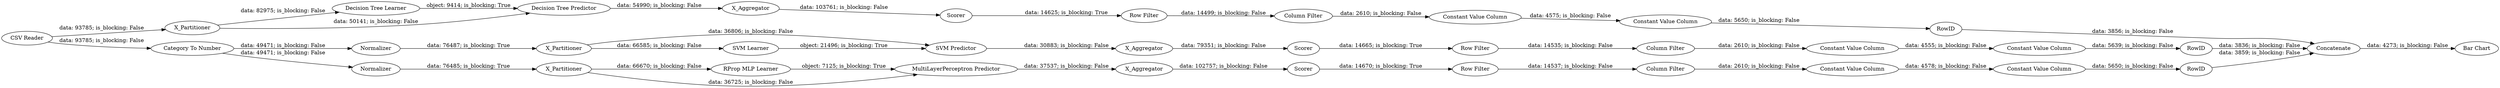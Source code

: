 digraph {
	"9215633664913847906_2" [label=X_Partitioner]
	"-9197766285954900312_292" [label="Constant Value Column"]
	"-9197766285954900312_9" [label="Row Filter"]
	"9215633664913847906_294" [label="Column Filter"]
	"-9197766285954900312_7" [label=X_Aggregator]
	"9215633664913847906_31" [label="RProp MLP Learner"]
	"-9197766285954900312_2" [label=X_Partitioner]
	"-9197766285954900312_290" [label="Constant Value Column"]
	"9215633664913847906_293" [label=RowID]
	"-9197766285954900312_294" [label="Column Filter"]
	"5912707750549755992_9" [label="Row Filter"]
	"-9197766285954900312_40" [label=Normalizer]
	"-9197766285954900312_32" [label="SVM Predictor"]
	"-9197766285954900312_41" [label=Scorer]
	"5912707750549755992_292" [label="Constant Value Column"]
	"9215633664913847906_39" [label=Normalizer]
	"-1763442800641055872_62" [label="CSV Reader"]
	"9215633664913847906_40" [label=Scorer]
	"9215633664913847906_7" [label=X_Aggregator]
	"5912707750549755992_290" [label="Constant Value Column"]
	"-9197766285954900312_293" [label=RowID]
	"-1763442800641055872_59" [label="Bar Chart"]
	"-1763442800641055872_60" [label=Concatenate]
	"5912707750549755992_39" [label=Scorer]
	"5912707750549755992_2" [label=X_Partitioner]
	"5912707750549755992_294" [label="Column Filter"]
	"5912707750549755992_31" [label="Decision Tree Learner"]
	"9215633664913847906_9" [label="Row Filter"]
	"5912707750549755992_293" [label=RowID]
	"-1763442800641055872_58" [label="Category To Number"]
	"9215633664913847906_290" [label="Constant Value Column"]
	"5912707750549755992_7" [label=X_Aggregator]
	"-9197766285954900312_31" [label="SVM Learner"]
	"5912707750549755992_32" [label="Decision Tree Predictor"]
	"9215633664913847906_32" [label="MultiLayerPerceptron Predictor"]
	"9215633664913847906_292" [label="Constant Value Column"]
	"5912707750549755992_39" -> "5912707750549755992_9" [label="data: 14625; is_blocking: True"]
	"-9197766285954900312_294" -> "-9197766285954900312_290" [label="data: 2610; is_blocking: False"]
	"9215633664913847906_32" -> "9215633664913847906_7" [label="data: 37537; is_blocking: False"]
	"9215633664913847906_7" -> "9215633664913847906_40" [label="data: 102757; is_blocking: False"]
	"9215633664913847906_39" -> "9215633664913847906_2" [label="data: 76485; is_blocking: True"]
	"-9197766285954900312_292" -> "-9197766285954900312_293" [label="data: 5639; is_blocking: False"]
	"5912707750549755992_32" -> "5912707750549755992_7" [label="data: 54990; is_blocking: False"]
	"9215633664913847906_293" -> "-1763442800641055872_60" [label="data: 3859; is_blocking: False"]
	"9215633664913847906_2" -> "9215633664913847906_31" [label="data: 66670; is_blocking: False"]
	"-1763442800641055872_62" -> "-1763442800641055872_58" [label="data: 93785; is_blocking: False"]
	"-9197766285954900312_2" -> "-9197766285954900312_31" [label="data: 66585; is_blocking: False"]
	"-9197766285954900312_9" -> "-9197766285954900312_294" [label="data: 14535; is_blocking: False"]
	"-9197766285954900312_7" -> "-9197766285954900312_41" [label="data: 79351; is_blocking: False"]
	"-1763442800641055872_58" -> "-9197766285954900312_40" [label="data: 49471; is_blocking: False"]
	"9215633664913847906_31" -> "9215633664913847906_32" [label="object: 7125; is_blocking: True"]
	"-9197766285954900312_293" -> "-1763442800641055872_60" [label="data: 3836; is_blocking: False"]
	"9215633664913847906_294" -> "9215633664913847906_290" [label="data: 2610; is_blocking: False"]
	"5912707750549755992_2" -> "5912707750549755992_32" [label="data: 50141; is_blocking: False"]
	"-1763442800641055872_60" -> "-1763442800641055872_59" [label="data: 4273; is_blocking: False"]
	"-9197766285954900312_41" -> "-9197766285954900312_9" [label="data: 14665; is_blocking: True"]
	"9215633664913847906_292" -> "9215633664913847906_293" [label="data: 5650; is_blocking: False"]
	"5912707750549755992_2" -> "5912707750549755992_31" [label="data: 82975; is_blocking: False"]
	"5912707750549755992_7" -> "5912707750549755992_39" [label="data: 103761; is_blocking: False"]
	"-9197766285954900312_32" -> "-9197766285954900312_7" [label="data: 30883; is_blocking: False"]
	"-9197766285954900312_40" -> "-9197766285954900312_2" [label="data: 76487; is_blocking: True"]
	"-9197766285954900312_31" -> "-9197766285954900312_32" [label="object: 21496; is_blocking: True"]
	"5912707750549755992_290" -> "5912707750549755992_292" [label="data: 4575; is_blocking: False"]
	"5912707750549755992_292" -> "5912707750549755992_293" [label="data: 5650; is_blocking: False"]
	"5912707750549755992_31" -> "5912707750549755992_32" [label="object: 9414; is_blocking: True"]
	"-9197766285954900312_290" -> "-9197766285954900312_292" [label="data: 4555; is_blocking: False"]
	"9215633664913847906_40" -> "9215633664913847906_9" [label="data: 14670; is_blocking: True"]
	"9215633664913847906_290" -> "9215633664913847906_292" [label="data: 4578; is_blocking: False"]
	"-9197766285954900312_2" -> "-9197766285954900312_32" [label="data: 36806; is_blocking: False"]
	"9215633664913847906_2" -> "9215633664913847906_32" [label="data: 36725; is_blocking: False"]
	"5912707750549755992_294" -> "5912707750549755992_290" [label="data: 2610; is_blocking: False"]
	"-1763442800641055872_58" -> "9215633664913847906_39" [label="data: 49471; is_blocking: False"]
	"5912707750549755992_293" -> "-1763442800641055872_60" [label="data: 3856; is_blocking: False"]
	"-1763442800641055872_62" -> "5912707750549755992_2" [label="data: 93785; is_blocking: False"]
	"9215633664913847906_9" -> "9215633664913847906_294" [label="data: 14537; is_blocking: False"]
	"5912707750549755992_9" -> "5912707750549755992_294" [label="data: 14499; is_blocking: False"]
	rankdir=LR
}
